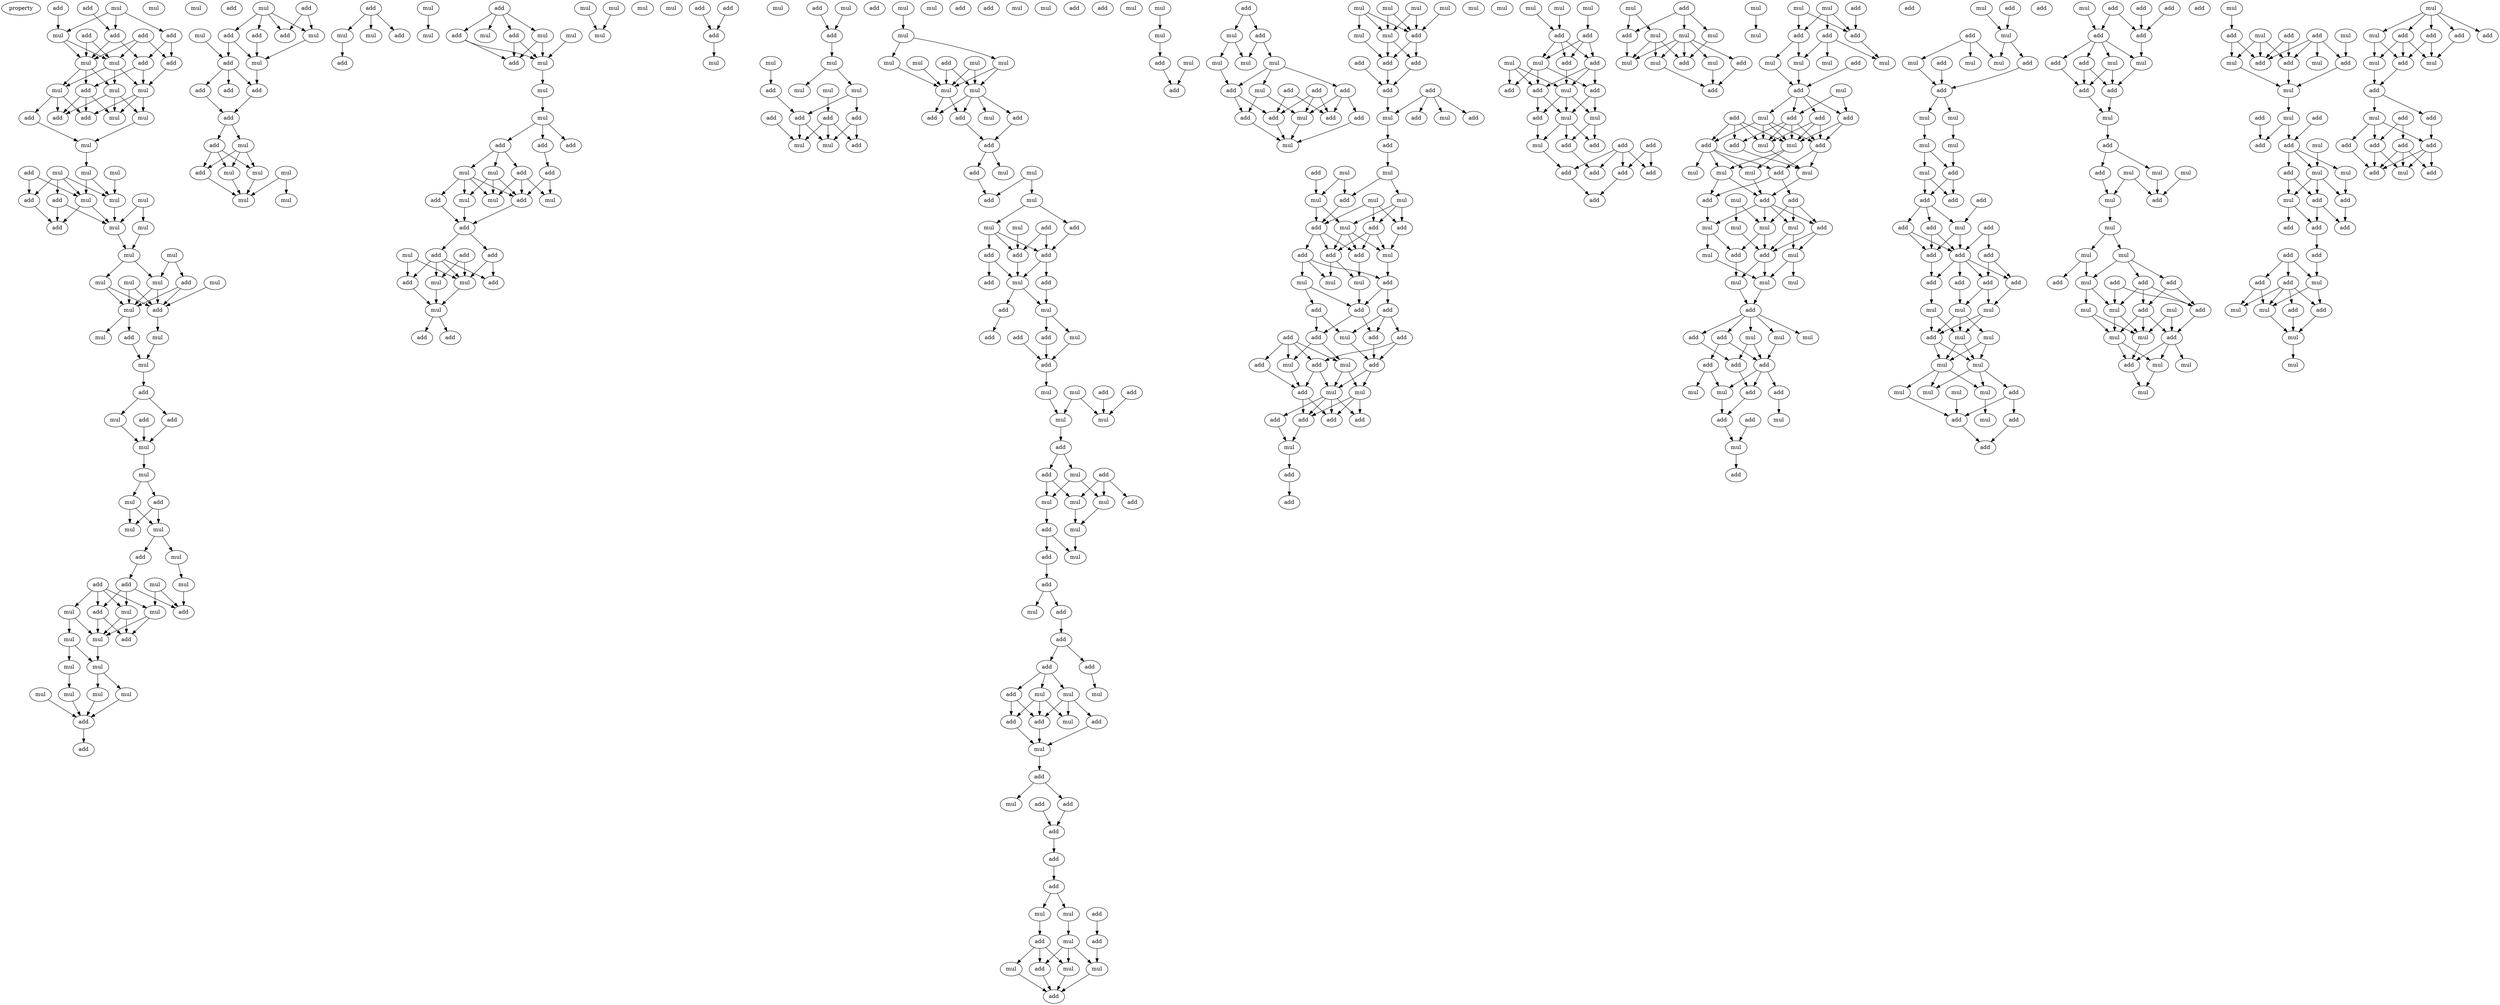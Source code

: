 digraph {
    node [fontcolor=black]
    property [mul=2,lf=1.5]
    0 [ label = mul ];
    1 [ label = mul ];
    2 [ label = add ];
    3 [ label = add ];
    4 [ label = add ];
    5 [ label = add ];
    6 [ label = add ];
    7 [ label = mul ];
    8 [ label = add ];
    9 [ label = mul ];
    10 [ label = add ];
    11 [ label = add ];
    12 [ label = mul ];
    13 [ label = mul ];
    14 [ label = mul ];
    15 [ label = mul ];
    16 [ label = add ];
    17 [ label = mul ];
    18 [ label = add ];
    19 [ label = mul ];
    20 [ label = add ];
    21 [ label = add ];
    22 [ label = mul ];
    23 [ label = add ];
    24 [ label = mul ];
    25 [ label = mul ];
    26 [ label = mul ];
    27 [ label = add ];
    28 [ label = mul ];
    29 [ label = mul ];
    30 [ label = add ];
    31 [ label = mul ];
    32 [ label = add ];
    33 [ label = mul ];
    34 [ label = mul ];
    35 [ label = mul ];
    36 [ label = mul ];
    37 [ label = add ];
    38 [ label = mul ];
    39 [ label = mul ];
    40 [ label = mul ];
    41 [ label = mul ];
    42 [ label = mul ];
    43 [ label = add ];
    44 [ label = mul ];
    45 [ label = add ];
    46 [ label = mul ];
    47 [ label = mul ];
    48 [ label = mul ];
    49 [ label = add ];
    50 [ label = mul ];
    51 [ label = add ];
    52 [ label = add ];
    53 [ label = mul ];
    54 [ label = mul ];
    55 [ label = add ];
    56 [ label = add ];
    57 [ label = mul ];
    58 [ label = mul ];
    59 [ label = mul ];
    60 [ label = add ];
    61 [ label = mul ];
    62 [ label = add ];
    63 [ label = add ];
    64 [ label = mul ];
    65 [ label = mul ];
    66 [ label = mul ];
    67 [ label = mul ];
    68 [ label = mul ];
    69 [ label = add ];
    70 [ label = add ];
    71 [ label = mul ];
    72 [ label = mul ];
    73 [ label = add ];
    74 [ label = mul ];
    75 [ label = mul ];
    76 [ label = mul ];
    77 [ label = mul ];
    78 [ label = mul ];
    79 [ label = mul ];
    80 [ label = add ];
    81 [ label = mul ];
    82 [ label = add ];
    83 [ label = add ];
    84 [ label = add ];
    85 [ label = add ];
    86 [ label = mul ];
    87 [ label = mul ];
    88 [ label = add ];
    89 [ label = add ];
    90 [ label = mul ];
    91 [ label = add ];
    92 [ label = add ];
    93 [ label = add ];
    94 [ label = add ];
    95 [ label = add ];
    96 [ label = mul ];
    97 [ label = mul ];
    98 [ label = mul ];
    99 [ label = mul ];
    100 [ label = add ];
    101 [ label = mul ];
    102 [ label = mul ];
    103 [ label = add ];
    104 [ label = mul ];
    105 [ label = mul ];
    106 [ label = mul ];
    107 [ label = add ];
    108 [ label = mul ];
    109 [ label = add ];
    110 [ label = add ];
    111 [ label = mul ];
    112 [ label = add ];
    113 [ label = add ];
    114 [ label = mul ];
    115 [ label = mul ];
    116 [ label = mul ];
    117 [ label = add ];
    118 [ label = mul ];
    119 [ label = mul ];
    120 [ label = add ];
    121 [ label = add ];
    122 [ label = add ];
    123 [ label = mul ];
    124 [ label = add ];
    125 [ label = add ];
    126 [ label = mul ];
    127 [ label = mul ];
    128 [ label = mul ];
    129 [ label = mul ];
    130 [ label = add ];
    131 [ label = add ];
    132 [ label = add ];
    133 [ label = mul ];
    134 [ label = add ];
    135 [ label = add ];
    136 [ label = add ];
    137 [ label = mul ];
    138 [ label = add ];
    139 [ label = mul ];
    140 [ label = add ];
    141 [ label = mul ];
    142 [ label = mul ];
    143 [ label = add ];
    144 [ label = mul ];
    145 [ label = add ];
    146 [ label = mul ];
    147 [ label = mul ];
    148 [ label = mul ];
    149 [ label = add ];
    150 [ label = mul ];
    151 [ label = add ];
    152 [ label = add ];
    153 [ label = add ];
    154 [ label = mul ];
    155 [ label = mul ];
    156 [ label = add ];
    157 [ label = add ];
    158 [ label = mul ];
    159 [ label = mul ];
    160 [ label = mul ];
    161 [ label = mul ];
    162 [ label = mul ];
    163 [ label = add ];
    164 [ label = add ];
    165 [ label = add ];
    166 [ label = add ];
    167 [ label = add ];
    168 [ label = mul ];
    169 [ label = mul ];
    170 [ label = add ];
    171 [ label = mul ];
    172 [ label = mul ];
    173 [ label = mul ];
    174 [ label = mul ];
    175 [ label = mul ];
    176 [ label = add ];
    177 [ label = mul ];
    178 [ label = mul ];
    179 [ label = mul ];
    180 [ label = mul ];
    181 [ label = add ];
    182 [ label = mul ];
    183 [ label = add ];
    184 [ label = add ];
    185 [ label = add ];
    186 [ label = mul ];
    187 [ label = add ];
    188 [ label = mul ];
    189 [ label = add ];
    190 [ label = add ];
    191 [ label = mul ];
    192 [ label = add ];
    193 [ label = mul ];
    194 [ label = mul ];
    195 [ label = add ];
    196 [ label = add ];
    197 [ label = add ];
    198 [ label = add ];
    199 [ label = add ];
    200 [ label = mul ];
    201 [ label = add ];
    202 [ label = add ];
    203 [ label = mul ];
    204 [ label = add ];
    205 [ label = add ];
    206 [ label = mul ];
    207 [ label = add ];
    208 [ label = add ];
    209 [ label = add ];
    210 [ label = mul ];
    211 [ label = add ];
    212 [ label = mul ];
    213 [ label = add ];
    214 [ label = mul ];
    215 [ label = mul ];
    216 [ label = add ];
    217 [ label = add ];
    218 [ label = add ];
    219 [ label = mul ];
    220 [ label = add ];
    221 [ label = mul ];
    222 [ label = mul ];
    223 [ label = mul ];
    224 [ label = mul ];
    225 [ label = add ];
    226 [ label = mul ];
    227 [ label = add ];
    228 [ label = mul ];
    229 [ label = add ];
    230 [ label = mul ];
    231 [ label = add ];
    232 [ label = mul ];
    233 [ label = add ];
    234 [ label = add ];
    235 [ label = add ];
    236 [ label = add ];
    237 [ label = mul ];
    238 [ label = mul ];
    239 [ label = mul ];
    240 [ label = mul ];
    241 [ label = add ];
    242 [ label = add ];
    243 [ label = add ];
    244 [ label = mul ];
    245 [ label = add ];
    246 [ label = add ];
    247 [ label = add ];
    248 [ label = mul ];
    249 [ label = add ];
    250 [ label = add ];
    251 [ label = add ];
    252 [ label = add ];
    253 [ label = add ];
    254 [ label = add ];
    255 [ label = mul ];
    256 [ label = mul ];
    257 [ label = mul ];
    258 [ label = add ];
    259 [ label = add ];
    260 [ label = mul ];
    261 [ label = mul ];
    262 [ label = mul ];
    263 [ label = mul ];
    264 [ label = add ];
    265 [ label = add ];
    266 [ label = mul ];
    267 [ label = mul ];
    268 [ label = mul ];
    269 [ label = add ];
    270 [ label = add ];
    271 [ label = add ];
    272 [ label = mul ];
    273 [ label = add ];
    274 [ label = mul ];
    275 [ label = mul ];
    276 [ label = mul ];
    277 [ label = add ];
    278 [ label = add ];
    279 [ label = add ];
    280 [ label = add ];
    281 [ label = mul ];
    282 [ label = mul ];
    283 [ label = add ];
    284 [ label = add ];
    285 [ label = add ];
    286 [ label = add ];
    287 [ label = mul ];
    288 [ label = mul ];
    289 [ label = mul ];
    290 [ label = mul ];
    291 [ label = mul ];
    292 [ label = mul ];
    293 [ label = mul ];
    294 [ label = mul ];
    295 [ label = add ];
    296 [ label = add ];
    297 [ label = add ];
    298 [ label = add ];
    299 [ label = add ];
    300 [ label = add ];
    301 [ label = mul ];
    302 [ label = mul ];
    303 [ label = add ];
    304 [ label = add ];
    305 [ label = add ];
    306 [ label = mul ];
    307 [ label = mul ];
    308 [ label = add ];
    309 [ label = add ];
    310 [ label = mul ];
    311 [ label = mul ];
    312 [ label = mul ];
    313 [ label = mul ];
    314 [ label = add ];
    315 [ label = add ];
    316 [ label = add ];
    317 [ label = mul ];
    318 [ label = add ];
    319 [ label = add ];
    320 [ label = add ];
    321 [ label = mul ];
    322 [ label = mul ];
    323 [ label = add ];
    324 [ label = mul ];
    325 [ label = add ];
    326 [ label = add ];
    327 [ label = add ];
    328 [ label = mul ];
    329 [ label = add ];
    330 [ label = add ];
    331 [ label = add ];
    332 [ label = add ];
    333 [ label = mul ];
    334 [ label = add ];
    335 [ label = mul ];
    336 [ label = add ];
    337 [ label = add ];
    338 [ label = mul ];
    339 [ label = add ];
    340 [ label = mul ];
    341 [ label = add ];
    342 [ label = add ];
    343 [ label = add ];
    344 [ label = add ];
    345 [ label = mul ];
    346 [ label = add ];
    347 [ label = mul ];
    348 [ label = add ];
    349 [ label = mul ];
    350 [ label = mul ];
    351 [ label = mul ];
    352 [ label = add ];
    353 [ label = add ];
    354 [ label = add ];
    355 [ label = mul ];
    356 [ label = add ];
    357 [ label = mul ];
    358 [ label = add ];
    359 [ label = add ];
    360 [ label = add ];
    361 [ label = mul ];
    362 [ label = mul ];
    363 [ label = add ];
    364 [ label = mul ];
    365 [ label = add ];
    366 [ label = mul ];
    367 [ label = add ];
    368 [ label = add ];
    369 [ label = add ];
    370 [ label = add ];
    371 [ label = add ];
    372 [ label = add ];
    373 [ label = add ];
    374 [ label = add ];
    375 [ label = mul ];
    376 [ label = add ];
    377 [ label = mul ];
    378 [ label = add ];
    379 [ label = mul ];
    380 [ label = mul ];
    381 [ label = add ];
    382 [ label = mul ];
    383 [ label = add ];
    384 [ label = mul ];
    385 [ label = mul ];
    386 [ label = add ];
    387 [ label = mul ];
    388 [ label = mul ];
    389 [ label = add ];
    390 [ label = mul ];
    391 [ label = mul ];
    392 [ label = add ];
    393 [ label = add ];
    394 [ label = add ];
    395 [ label = add ];
    396 [ label = mul ];
    397 [ label = mul ];
    398 [ label = add ];
    399 [ label = mul ];
    400 [ label = mul ];
    401 [ label = add ];
    402 [ label = mul ];
    403 [ label = add ];
    404 [ label = add ];
    405 [ label = add ];
    406 [ label = mul ];
    407 [ label = add ];
    408 [ label = add ];
    409 [ label = mul ];
    410 [ label = add ];
    411 [ label = mul ];
    412 [ label = add ];
    413 [ label = mul ];
    414 [ label = mul ];
    415 [ label = mul ];
    416 [ label = add ];
    417 [ label = mul ];
    418 [ label = add ];
    419 [ label = add ];
    420 [ label = add ];
    421 [ label = mul ];
    422 [ label = mul ];
    423 [ label = mul ];
    424 [ label = mul ];
    425 [ label = add ];
    426 [ label = mul ];
    427 [ label = mul ];
    428 [ label = mul ];
    429 [ label = add ];
    430 [ label = add ];
    431 [ label = mul ];
    432 [ label = mul ];
    433 [ label = mul ];
    434 [ label = add ];
    435 [ label = mul ];
    436 [ label = add ];
    437 [ label = add ];
    438 [ label = mul ];
    439 [ label = mul ];
    440 [ label = add ];
    441 [ label = add ];
    442 [ label = add ];
    443 [ label = add ];
    444 [ label = mul ];
    445 [ label = add ];
    446 [ label = mul ];
    447 [ label = add ];
    448 [ label = mul ];
    449 [ label = add ];
    450 [ label = mul ];
    451 [ label = mul ];
    452 [ label = add ];
    453 [ label = add ];
    454 [ label = mul ];
    455 [ label = add ];
    456 [ label = add ];
    457 [ label = mul ];
    458 [ label = mul ];
    459 [ label = add ];
    460 [ label = mul ];
    461 [ label = add ];
    462 [ label = mul ];
    463 [ label = mul ];
    464 [ label = add ];
    465 [ label = mul ];
    466 [ label = mul ];
    467 [ label = add ];
    468 [ label = mul ];
    469 [ label = add ];
    470 [ label = add ];
    471 [ label = add ];
    472 [ label = mul ];
    473 [ label = add ];
    474 [ label = add ];
    475 [ label = add ];
    476 [ label = add ];
    477 [ label = add ];
    478 [ label = add ];
    479 [ label = add ];
    480 [ label = add ];
    481 [ label = add ];
    482 [ label = add ];
    483 [ label = mul ];
    484 [ label = mul ];
    485 [ label = mul ];
    486 [ label = add ];
    487 [ label = mul ];
    488 [ label = mul ];
    489 [ label = mul ];
    490 [ label = mul ];
    491 [ label = add ];
    492 [ label = mul ];
    493 [ label = mul ];
    494 [ label = mul ];
    495 [ label = mul ];
    496 [ label = add ];
    497 [ label = add ];
    498 [ label = mul ];
    499 [ label = add ];
    500 [ label = add ];
    501 [ label = add ];
    502 [ label = mul ];
    503 [ label = add ];
    504 [ label = add ];
    505 [ label = add ];
    506 [ label = mul ];
    507 [ label = add ];
    508 [ label = mul ];
    509 [ label = add ];
    510 [ label = add ];
    511 [ label = add ];
    512 [ label = mul ];
    513 [ label = add ];
    514 [ label = mul ];
    515 [ label = add ];
    516 [ label = mul ];
    517 [ label = mul ];
    518 [ label = add ];
    519 [ label = mul ];
    520 [ label = mul ];
    521 [ label = add ];
    522 [ label = mul ];
    523 [ label = mul ];
    524 [ label = add ];
    525 [ label = mul ];
    526 [ label = add ];
    527 [ label = add ];
    528 [ label = add ];
    529 [ label = mul ];
    530 [ label = mul ];
    531 [ label = add ];
    532 [ label = mul ];
    533 [ label = add ];
    534 [ label = mul ];
    535 [ label = mul ];
    536 [ label = add ];
    537 [ label = add ];
    538 [ label = mul ];
    539 [ label = mul ];
    540 [ label = mul ];
    541 [ label = mul ];
    542 [ label = mul ];
    543 [ label = mul ];
    544 [ label = add ];
    545 [ label = add ];
    546 [ label = add ];
    547 [ label = add ];
    548 [ label = add ];
    549 [ label = add ];
    550 [ label = mul ];
    551 [ label = mul ];
    552 [ label = mul ];
    553 [ label = add ];
    554 [ label = mul ];
    555 [ label = add ];
    556 [ label = add ];
    557 [ label = add ];
    558 [ label = mul ];
    559 [ label = mul ];
    560 [ label = add ];
    561 [ label = mul ];
    562 [ label = mul ];
    563 [ label = add ];
    564 [ label = add ];
    565 [ label = add ];
    566 [ label = add ];
    567 [ label = add ];
    568 [ label = add ];
    569 [ label = add ];
    570 [ label = add ];
    571 [ label = mul ];
    572 [ label = add ];
    573 [ label = add ];
    574 [ label = add ];
    575 [ label = mul ];
    576 [ label = mul ];
    577 [ label = mul ];
    578 [ label = mul ];
    579 [ label = mul ];
    580 [ label = mul ];
    581 [ label = add ];
    582 [ label = add ];
    583 [ label = add ];
    584 [ label = add ];
    585 [ label = mul ];
    586 [ label = add ];
    587 [ label = mul ];
    588 [ label = add ];
    589 [ label = mul ];
    590 [ label = add ];
    591 [ label = add ];
    592 [ label = add ];
    593 [ label = add ];
    594 [ label = add ];
    595 [ label = add ];
    596 [ label = add ];
    597 [ label = mul ];
    598 [ label = add ];
    0 -> 5 [ name = 0 ];
    0 -> 7 [ name = 1 ];
    0 -> 8 [ name = 2 ];
    2 -> 8 [ name = 3 ];
    3 -> 7 [ name = 4 ];
    4 -> 9 [ name = 5 ];
    4 -> 11 [ name = 6 ];
    4 -> 12 [ name = 7 ];
    5 -> 10 [ name = 8 ];
    5 -> 11 [ name = 9 ];
    6 -> 9 [ name = 10 ];
    6 -> 12 [ name = 11 ];
    7 -> 9 [ name = 12 ];
    7 -> 12 [ name = 13 ];
    8 -> 9 [ name = 14 ];
    8 -> 10 [ name = 15 ];
    9 -> 13 [ name = 16 ];
    9 -> 14 [ name = 17 ];
    9 -> 16 [ name = 18 ];
    10 -> 15 [ name = 19 ];
    10 -> 16 [ name = 20 ];
    11 -> 15 [ name = 21 ];
    12 -> 13 [ name = 22 ];
    12 -> 14 [ name = 23 ];
    12 -> 15 [ name = 24 ];
    13 -> 17 [ name = 25 ];
    13 -> 18 [ name = 26 ];
    13 -> 19 [ name = 27 ];
    14 -> 18 [ name = 28 ];
    14 -> 20 [ name = 29 ];
    14 -> 21 [ name = 30 ];
    15 -> 17 [ name = 31 ];
    15 -> 19 [ name = 32 ];
    15 -> 20 [ name = 33 ];
    16 -> 18 [ name = 34 ];
    16 -> 19 [ name = 35 ];
    16 -> 20 [ name = 36 ];
    17 -> 22 [ name = 37 ];
    21 -> 22 [ name = 38 ];
    22 -> 26 [ name = 39 ];
    23 -> 29 [ name = 40 ];
    23 -> 30 [ name = 41 ];
    24 -> 27 [ name = 42 ];
    24 -> 29 [ name = 43 ];
    24 -> 30 [ name = 44 ];
    24 -> 31 [ name = 45 ];
    25 -> 31 [ name = 46 ];
    26 -> 29 [ name = 47 ];
    26 -> 31 [ name = 48 ];
    27 -> 32 [ name = 49 ];
    27 -> 33 [ name = 50 ];
    28 -> 33 [ name = 51 ];
    28 -> 34 [ name = 52 ];
    29 -> 32 [ name = 53 ];
    29 -> 33 [ name = 54 ];
    30 -> 32 [ name = 55 ];
    31 -> 33 [ name = 56 ];
    33 -> 35 [ name = 57 ];
    34 -> 35 [ name = 58 ];
    35 -> 38 [ name = 59 ];
    35 -> 40 [ name = 60 ];
    36 -> 37 [ name = 61 ];
    36 -> 40 [ name = 62 ];
    37 -> 42 [ name = 63 ];
    37 -> 43 [ name = 64 ];
    38 -> 42 [ name = 65 ];
    38 -> 43 [ name = 66 ];
    39 -> 43 [ name = 67 ];
    40 -> 42 [ name = 68 ];
    40 -> 43 [ name = 69 ];
    41 -> 42 [ name = 70 ];
    41 -> 43 [ name = 71 ];
    42 -> 44 [ name = 72 ];
    42 -> 45 [ name = 73 ];
    43 -> 47 [ name = 74 ];
    45 -> 48 [ name = 75 ];
    47 -> 48 [ name = 76 ];
    48 -> 49 [ name = 77 ];
    49 -> 50 [ name = 78 ];
    49 -> 52 [ name = 79 ];
    50 -> 53 [ name = 80 ];
    51 -> 53 [ name = 81 ];
    52 -> 53 [ name = 82 ];
    53 -> 54 [ name = 83 ];
    54 -> 56 [ name = 84 ];
    54 -> 57 [ name = 85 ];
    56 -> 58 [ name = 86 ];
    56 -> 59 [ name = 87 ];
    57 -> 58 [ name = 88 ];
    57 -> 59 [ name = 89 ];
    58 -> 60 [ name = 90 ];
    58 -> 61 [ name = 91 ];
    60 -> 62 [ name = 92 ];
    61 -> 65 [ name = 93 ];
    62 -> 67 [ name = 94 ];
    62 -> 69 [ name = 95 ];
    62 -> 70 [ name = 96 ];
    63 -> 66 [ name = 97 ];
    63 -> 67 [ name = 98 ];
    63 -> 68 [ name = 99 ];
    63 -> 70 [ name = 100 ];
    64 -> 68 [ name = 101 ];
    64 -> 69 [ name = 102 ];
    65 -> 69 [ name = 103 ];
    66 -> 71 [ name = 104 ];
    66 -> 72 [ name = 105 ];
    67 -> 71 [ name = 106 ];
    67 -> 73 [ name = 107 ];
    68 -> 71 [ name = 108 ];
    68 -> 73 [ name = 109 ];
    70 -> 71 [ name = 110 ];
    70 -> 73 [ name = 111 ];
    71 -> 74 [ name = 112 ];
    72 -> 74 [ name = 113 ];
    72 -> 75 [ name = 114 ];
    74 -> 77 [ name = 115 ];
    74 -> 79 [ name = 116 ];
    75 -> 78 [ name = 117 ];
    76 -> 80 [ name = 118 ];
    77 -> 80 [ name = 119 ];
    78 -> 80 [ name = 120 ];
    79 -> 80 [ name = 121 ];
    80 -> 83 [ name = 122 ];
    81 -> 84 [ name = 123 ];
    81 -> 85 [ name = 124 ];
    81 -> 86 [ name = 125 ];
    81 -> 88 [ name = 126 ];
    82 -> 84 [ name = 127 ];
    82 -> 86 [ name = 128 ];
    85 -> 90 [ name = 129 ];
    86 -> 90 [ name = 130 ];
    87 -> 89 [ name = 131 ];
    88 -> 89 [ name = 132 ];
    88 -> 90 [ name = 133 ];
    89 -> 91 [ name = 134 ];
    89 -> 92 [ name = 135 ];
    89 -> 93 [ name = 136 ];
    90 -> 93 [ name = 137 ];
    92 -> 94 [ name = 138 ];
    93 -> 94 [ name = 139 ];
    94 -> 95 [ name = 140 ];
    94 -> 96 [ name = 141 ];
    95 -> 97 [ name = 142 ];
    95 -> 98 [ name = 143 ];
    95 -> 100 [ name = 144 ];
    96 -> 97 [ name = 145 ];
    96 -> 98 [ name = 146 ];
    96 -> 100 [ name = 147 ];
    97 -> 102 [ name = 148 ];
    98 -> 102 [ name = 149 ];
    99 -> 101 [ name = 150 ];
    99 -> 102 [ name = 151 ];
    100 -> 102 [ name = 152 ];
    103 -> 104 [ name = 153 ];
    103 -> 105 [ name = 154 ];
    103 -> 107 [ name = 155 ];
    104 -> 109 [ name = 156 ];
    106 -> 108 [ name = 157 ];
    110 -> 111 [ name = 158 ];
    110 -> 112 [ name = 159 ];
    110 -> 113 [ name = 160 ];
    110 -> 114 [ name = 161 ];
    112 -> 116 [ name = 162 ];
    112 -> 117 [ name = 163 ];
    113 -> 116 [ name = 164 ];
    113 -> 117 [ name = 165 ];
    114 -> 116 [ name = 166 ];
    114 -> 117 [ name = 167 ];
    115 -> 116 [ name = 168 ];
    116 -> 118 [ name = 169 ];
    118 -> 119 [ name = 170 ];
    119 -> 120 [ name = 171 ];
    119 -> 121 [ name = 172 ];
    119 -> 122 [ name = 173 ];
    120 -> 123 [ name = 174 ];
    120 -> 125 [ name = 175 ];
    120 -> 126 [ name = 176 ];
    122 -> 124 [ name = 177 ];
    123 -> 127 [ name = 178 ];
    123 -> 129 [ name = 179 ];
    123 -> 130 [ name = 180 ];
    123 -> 131 [ name = 181 ];
    124 -> 128 [ name = 182 ];
    124 -> 130 [ name = 183 ];
    125 -> 128 [ name = 184 ];
    125 -> 129 [ name = 185 ];
    125 -> 130 [ name = 186 ];
    126 -> 127 [ name = 187 ];
    126 -> 129 [ name = 188 ];
    126 -> 130 [ name = 189 ];
    127 -> 132 [ name = 190 ];
    130 -> 132 [ name = 191 ];
    131 -> 132 [ name = 192 ];
    132 -> 135 [ name = 193 ];
    132 -> 136 [ name = 194 ];
    133 -> 138 [ name = 195 ];
    133 -> 139 [ name = 196 ];
    134 -> 137 [ name = 197 ];
    134 -> 139 [ name = 198 ];
    135 -> 137 [ name = 199 ];
    135 -> 138 [ name = 200 ];
    135 -> 139 [ name = 201 ];
    135 -> 140 [ name = 202 ];
    136 -> 139 [ name = 203 ];
    136 -> 140 [ name = 204 ];
    137 -> 141 [ name = 205 ];
    138 -> 141 [ name = 206 ];
    139 -> 141 [ name = 207 ];
    141 -> 143 [ name = 208 ];
    141 -> 145 [ name = 209 ];
    142 -> 146 [ name = 210 ];
    144 -> 146 [ name = 211 ];
    149 -> 152 [ name = 212 ];
    151 -> 152 [ name = 213 ];
    152 -> 154 [ name = 214 ];
    153 -> 157 [ name = 215 ];
    155 -> 157 [ name = 216 ];
    157 -> 158 [ name = 217 ];
    158 -> 160 [ name = 218 ];
    158 -> 161 [ name = 219 ];
    159 -> 163 [ name = 220 ];
    161 -> 165 [ name = 221 ];
    161 -> 166 [ name = 222 ];
    162 -> 164 [ name = 223 ];
    163 -> 165 [ name = 224 ];
    164 -> 169 [ name = 225 ];
    164 -> 170 [ name = 226 ];
    164 -> 171 [ name = 227 ];
    165 -> 169 [ name = 228 ];
    165 -> 171 [ name = 229 ];
    166 -> 170 [ name = 230 ];
    166 -> 171 [ name = 231 ];
    167 -> 169 [ name = 232 ];
    168 -> 172 [ name = 233 ];
    172 -> 173 [ name = 234 ];
    172 -> 175 [ name = 235 ];
    173 -> 178 [ name = 236 ];
    173 -> 179 [ name = 237 ];
    174 -> 178 [ name = 238 ];
    175 -> 178 [ name = 239 ];
    176 -> 178 [ name = 240 ];
    176 -> 179 [ name = 241 ];
    177 -> 178 [ name = 242 ];
    177 -> 179 [ name = 243 ];
    178 -> 181 [ name = 244 ];
    178 -> 184 [ name = 245 ];
    179 -> 180 [ name = 246 ];
    179 -> 181 [ name = 247 ];
    179 -> 183 [ name = 248 ];
    179 -> 184 [ name = 249 ];
    183 -> 185 [ name = 250 ];
    184 -> 185 [ name = 251 ];
    185 -> 186 [ name = 252 ];
    185 -> 187 [ name = 253 ];
    187 -> 189 [ name = 254 ];
    188 -> 189 [ name = 255 ];
    188 -> 191 [ name = 256 ];
    191 -> 193 [ name = 257 ];
    191 -> 195 [ name = 258 ];
    192 -> 197 [ name = 259 ];
    192 -> 198 [ name = 260 ];
    193 -> 196 [ name = 261 ];
    193 -> 197 [ name = 262 ];
    193 -> 198 [ name = 263 ];
    194 -> 197 [ name = 264 ];
    195 -> 198 [ name = 265 ];
    196 -> 200 [ name = 266 ];
    196 -> 201 [ name = 267 ];
    197 -> 200 [ name = 268 ];
    198 -> 199 [ name = 269 ];
    198 -> 200 [ name = 270 ];
    199 -> 203 [ name = 271 ];
    200 -> 202 [ name = 272 ];
    200 -> 203 [ name = 273 ];
    202 -> 207 [ name = 274 ];
    203 -> 205 [ name = 275 ];
    203 -> 206 [ name = 276 ];
    204 -> 208 [ name = 277 ];
    205 -> 208 [ name = 278 ];
    206 -> 208 [ name = 279 ];
    208 -> 210 [ name = 280 ];
    209 -> 214 [ name = 281 ];
    210 -> 215 [ name = 282 ];
    212 -> 214 [ name = 283 ];
    212 -> 215 [ name = 284 ];
    213 -> 214 [ name = 285 ];
    215 -> 216 [ name = 286 ];
    216 -> 217 [ name = 287 ];
    216 -> 219 [ name = 288 ];
    217 -> 222 [ name = 289 ];
    217 -> 223 [ name = 290 ];
    218 -> 220 [ name = 291 ];
    218 -> 221 [ name = 292 ];
    218 -> 223 [ name = 293 ];
    219 -> 221 [ name = 294 ];
    219 -> 222 [ name = 295 ];
    221 -> 224 [ name = 296 ];
    222 -> 225 [ name = 297 ];
    223 -> 224 [ name = 298 ];
    224 -> 228 [ name = 299 ];
    225 -> 227 [ name = 300 ];
    225 -> 228 [ name = 301 ];
    227 -> 229 [ name = 302 ];
    229 -> 230 [ name = 303 ];
    229 -> 231 [ name = 304 ];
    231 -> 233 [ name = 305 ];
    233 -> 234 [ name = 306 ];
    233 -> 235 [ name = 307 ];
    234 -> 236 [ name = 308 ];
    234 -> 237 [ name = 309 ];
    234 -> 239 [ name = 310 ];
    235 -> 238 [ name = 311 ];
    236 -> 241 [ name = 312 ];
    236 -> 243 [ name = 313 ];
    237 -> 240 [ name = 314 ];
    237 -> 241 [ name = 315 ];
    237 -> 243 [ name = 316 ];
    239 -> 240 [ name = 317 ];
    239 -> 241 [ name = 318 ];
    239 -> 242 [ name = 319 ];
    241 -> 244 [ name = 320 ];
    242 -> 244 [ name = 321 ];
    243 -> 244 [ name = 322 ];
    244 -> 245 [ name = 323 ];
    245 -> 248 [ name = 324 ];
    245 -> 249 [ name = 325 ];
    247 -> 250 [ name = 326 ];
    249 -> 250 [ name = 327 ];
    250 -> 251 [ name = 328 ];
    251 -> 253 [ name = 329 ];
    253 -> 256 [ name = 330 ];
    253 -> 257 [ name = 331 ];
    254 -> 258 [ name = 332 ];
    256 -> 260 [ name = 333 ];
    257 -> 259 [ name = 334 ];
    258 -> 263 [ name = 335 ];
    259 -> 261 [ name = 336 ];
    259 -> 262 [ name = 337 ];
    259 -> 264 [ name = 338 ];
    260 -> 262 [ name = 339 ];
    260 -> 263 [ name = 340 ];
    260 -> 264 [ name = 341 ];
    261 -> 265 [ name = 342 ];
    262 -> 265 [ name = 343 ];
    263 -> 265 [ name = 344 ];
    264 -> 265 [ name = 345 ];
    266 -> 267 [ name = 346 ];
    267 -> 269 [ name = 347 ];
    268 -> 270 [ name = 348 ];
    269 -> 270 [ name = 349 ];
    271 -> 272 [ name = 350 ];
    271 -> 273 [ name = 351 ];
    272 -> 274 [ name = 352 ];
    272 -> 276 [ name = 353 ];
    273 -> 274 [ name = 354 ];
    273 -> 275 [ name = 355 ];
    275 -> 277 [ name = 356 ];
    275 -> 279 [ name = 357 ];
    275 -> 281 [ name = 358 ];
    276 -> 277 [ name = 359 ];
    277 -> 283 [ name = 360 ];
    277 -> 285 [ name = 361 ];
    278 -> 282 [ name = 362 ];
    278 -> 284 [ name = 363 ];
    278 -> 285 [ name = 364 ];
    279 -> 282 [ name = 365 ];
    279 -> 284 [ name = 366 ];
    279 -> 286 [ name = 367 ];
    280 -> 284 [ name = 368 ];
    280 -> 285 [ name = 369 ];
    281 -> 282 [ name = 370 ];
    281 -> 283 [ name = 371 ];
    282 -> 287 [ name = 372 ];
    283 -> 287 [ name = 373 ];
    285 -> 287 [ name = 374 ];
    286 -> 287 [ name = 375 ];
    288 -> 293 [ name = 376 ];
    288 -> 294 [ name = 377 ];
    288 -> 295 [ name = 378 ];
    289 -> 293 [ name = 379 ];
    289 -> 295 [ name = 380 ];
    290 -> 295 [ name = 381 ];
    292 -> 293 [ name = 382 ];
    292 -> 295 [ name = 383 ];
    293 -> 297 [ name = 384 ];
    293 -> 298 [ name = 385 ];
    294 -> 297 [ name = 386 ];
    295 -> 297 [ name = 387 ];
    295 -> 298 [ name = 388 ];
    296 -> 300 [ name = 389 ];
    297 -> 300 [ name = 390 ];
    298 -> 300 [ name = 391 ];
    299 -> 301 [ name = 392 ];
    299 -> 302 [ name = 393 ];
    299 -> 303 [ name = 394 ];
    299 -> 304 [ name = 395 ];
    300 -> 302 [ name = 396 ];
    302 -> 305 [ name = 397 ];
    305 -> 306 [ name = 398 ];
    306 -> 309 [ name = 399 ];
    306 -> 311 [ name = 400 ];
    307 -> 309 [ name = 401 ];
    307 -> 312 [ name = 402 ];
    308 -> 312 [ name = 403 ];
    309 -> 316 [ name = 404 ];
    310 -> 314 [ name = 405 ];
    310 -> 315 [ name = 406 ];
    310 -> 316 [ name = 407 ];
    311 -> 313 [ name = 408 ];
    311 -> 314 [ name = 409 ];
    311 -> 315 [ name = 410 ];
    312 -> 313 [ name = 411 ];
    312 -> 316 [ name = 412 ];
    313 -> 317 [ name = 413 ];
    313 -> 318 [ name = 414 ];
    313 -> 319 [ name = 415 ];
    314 -> 317 [ name = 416 ];
    314 -> 318 [ name = 417 ];
    314 -> 319 [ name = 418 ];
    315 -> 317 [ name = 419 ];
    316 -> 318 [ name = 420 ];
    316 -> 319 [ name = 421 ];
    316 -> 320 [ name = 422 ];
    317 -> 323 [ name = 423 ];
    318 -> 322 [ name = 424 ];
    319 -> 321 [ name = 425 ];
    319 -> 322 [ name = 426 ];
    320 -> 321 [ name = 427 ];
    320 -> 323 [ name = 428 ];
    320 -> 324 [ name = 429 ];
    322 -> 325 [ name = 430 ];
    323 -> 325 [ name = 431 ];
    323 -> 326 [ name = 432 ];
    324 -> 325 [ name = 433 ];
    324 -> 327 [ name = 434 ];
    325 -> 330 [ name = 435 ];
    325 -> 331 [ name = 436 ];
    326 -> 328 [ name = 437 ];
    326 -> 329 [ name = 438 ];
    326 -> 331 [ name = 439 ];
    327 -> 328 [ name = 440 ];
    327 -> 330 [ name = 441 ];
    328 -> 334 [ name = 442 ];
    329 -> 334 [ name = 443 ];
    329 -> 336 [ name = 444 ];
    330 -> 333 [ name = 445 ];
    330 -> 335 [ name = 446 ];
    331 -> 334 [ name = 447 ];
    332 -> 333 [ name = 448 ];
    332 -> 335 [ name = 449 ];
    332 -> 336 [ name = 450 ];
    332 -> 337 [ name = 451 ];
    333 -> 338 [ name = 452 ];
    333 -> 340 [ name = 453 ];
    334 -> 338 [ name = 454 ];
    334 -> 340 [ name = 455 ];
    335 -> 339 [ name = 456 ];
    336 -> 339 [ name = 457 ];
    336 -> 340 [ name = 458 ];
    337 -> 339 [ name = 459 ];
    338 -> 342 [ name = 460 ];
    338 -> 343 [ name = 461 ];
    338 -> 344 [ name = 462 ];
    339 -> 342 [ name = 463 ];
    339 -> 344 [ name = 464 ];
    340 -> 341 [ name = 465 ];
    340 -> 342 [ name = 466 ];
    340 -> 343 [ name = 467 ];
    340 -> 344 [ name = 468 ];
    341 -> 345 [ name = 469 ];
    344 -> 345 [ name = 470 ];
    345 -> 346 [ name = 471 ];
    346 -> 348 [ name = 472 ];
    349 -> 353 [ name = 473 ];
    350 -> 353 [ name = 474 ];
    351 -> 352 [ name = 475 ];
    352 -> 354 [ name = 476 ];
    352 -> 355 [ name = 477 ];
    352 -> 356 [ name = 478 ];
    353 -> 354 [ name = 479 ];
    353 -> 355 [ name = 480 ];
    353 -> 356 [ name = 481 ];
    354 -> 359 [ name = 482 ];
    354 -> 360 [ name = 483 ];
    354 -> 361 [ name = 484 ];
    355 -> 358 [ name = 485 ];
    355 -> 359 [ name = 486 ];
    355 -> 360 [ name = 487 ];
    356 -> 361 [ name = 488 ];
    357 -> 358 [ name = 489 ];
    357 -> 359 [ name = 490 ];
    357 -> 361 [ name = 491 ];
    359 -> 362 [ name = 492 ];
    359 -> 363 [ name = 493 ];
    360 -> 362 [ name = 494 ];
    360 -> 364 [ name = 495 ];
    361 -> 362 [ name = 496 ];
    361 -> 363 [ name = 497 ];
    361 -> 364 [ name = 498 ];
    362 -> 365 [ name = 499 ];
    362 -> 366 [ name = 500 ];
    362 -> 367 [ name = 501 ];
    363 -> 366 [ name = 502 ];
    364 -> 365 [ name = 503 ];
    364 -> 367 [ name = 504 ];
    366 -> 373 [ name = 505 ];
    367 -> 372 [ name = 506 ];
    368 -> 370 [ name = 507 ];
    368 -> 371 [ name = 508 ];
    369 -> 370 [ name = 509 ];
    369 -> 371 [ name = 510 ];
    369 -> 372 [ name = 511 ];
    369 -> 373 [ name = 512 ];
    371 -> 374 [ name = 513 ];
    373 -> 374 [ name = 514 ];
    375 -> 377 [ name = 515 ];
    375 -> 378 [ name = 516 ];
    376 -> 378 [ name = 517 ];
    376 -> 379 [ name = 518 ];
    376 -> 380 [ name = 519 ];
    377 -> 381 [ name = 520 ];
    377 -> 384 [ name = 521 ];
    377 -> 385 [ name = 522 ];
    378 -> 384 [ name = 523 ];
    379 -> 381 [ name = 524 ];
    380 -> 381 [ name = 525 ];
    380 -> 382 [ name = 526 ];
    380 -> 383 [ name = 527 ];
    380 -> 384 [ name = 528 ];
    380 -> 385 [ name = 529 ];
    382 -> 386 [ name = 530 ];
    383 -> 386 [ name = 531 ];
    385 -> 386 [ name = 532 ];
    387 -> 388 [ name = 533 ];
    389 -> 395 [ name = 534 ];
    390 -> 394 [ name = 535 ];
    390 -> 395 [ name = 536 ];
    391 -> 393 [ name = 537 ];
    391 -> 394 [ name = 538 ];
    391 -> 395 [ name = 539 ];
    393 -> 396 [ name = 540 ];
    393 -> 397 [ name = 541 ];
    393 -> 400 [ name = 542 ];
    394 -> 399 [ name = 543 ];
    394 -> 400 [ name = 544 ];
    395 -> 396 [ name = 545 ];
    398 -> 401 [ name = 546 ];
    399 -> 401 [ name = 547 ];
    400 -> 401 [ name = 548 ];
    401 -> 404 [ name = 549 ];
    401 -> 405 [ name = 550 ];
    401 -> 406 [ name = 551 ];
    401 -> 407 [ name = 552 ];
    402 -> 404 [ name = 553 ];
    402 -> 405 [ name = 554 ];
    403 -> 408 [ name = 555 ];
    403 -> 409 [ name = 556 ];
    403 -> 410 [ name = 557 ];
    403 -> 411 [ name = 558 ];
    404 -> 408 [ name = 559 ];
    404 -> 409 [ name = 560 ];
    404 -> 411 [ name = 561 ];
    404 -> 412 [ name = 562 ];
    405 -> 411 [ name = 563 ];
    405 -> 412 [ name = 564 ];
    406 -> 409 [ name = 565 ];
    406 -> 410 [ name = 566 ];
    406 -> 411 [ name = 567 ];
    406 -> 412 [ name = 568 ];
    407 -> 409 [ name = 569 ];
    407 -> 411 [ name = 570 ];
    407 -> 412 [ name = 571 ];
    408 -> 415 [ name = 572 ];
    409 -> 415 [ name = 573 ];
    410 -> 413 [ name = 574 ];
    410 -> 414 [ name = 575 ];
    410 -> 416 [ name = 576 ];
    410 -> 417 [ name = 577 ];
    411 -> 414 [ name = 578 ];
    411 -> 417 [ name = 579 ];
    412 -> 415 [ name = 580 ];
    412 -> 416 [ name = 581 ];
    414 -> 418 [ name = 582 ];
    414 -> 420 [ name = 583 ];
    415 -> 420 [ name = 584 ];
    416 -> 418 [ name = 585 ];
    416 -> 419 [ name = 586 ];
    417 -> 420 [ name = 587 ];
    418 -> 423 [ name = 588 ];
    419 -> 422 [ name = 589 ];
    419 -> 425 [ name = 590 ];
    419 -> 426 [ name = 591 ];
    420 -> 422 [ name = 592 ];
    420 -> 423 [ name = 593 ];
    420 -> 425 [ name = 594 ];
    420 -> 426 [ name = 595 ];
    421 -> 424 [ name = 596 ];
    421 -> 426 [ name = 597 ];
    422 -> 427 [ name = 598 ];
    422 -> 430 [ name = 599 ];
    423 -> 428 [ name = 600 ];
    423 -> 429 [ name = 601 ];
    424 -> 430 [ name = 602 ];
    425 -> 427 [ name = 603 ];
    425 -> 430 [ name = 604 ];
    426 -> 429 [ name = 605 ];
    426 -> 430 [ name = 606 ];
    427 -> 432 [ name = 607 ];
    427 -> 433 [ name = 608 ];
    428 -> 432 [ name = 609 ];
    429 -> 431 [ name = 610 ];
    430 -> 431 [ name = 611 ];
    430 -> 432 [ name = 612 ];
    431 -> 434 [ name = 613 ];
    432 -> 434 [ name = 614 ];
    434 -> 435 [ name = 615 ];
    434 -> 436 [ name = 616 ];
    434 -> 437 [ name = 617 ];
    434 -> 438 [ name = 618 ];
    434 -> 439 [ name = 619 ];
    435 -> 442 [ name = 620 ];
    436 -> 440 [ name = 621 ];
    436 -> 442 [ name = 622 ];
    437 -> 441 [ name = 623 ];
    438 -> 441 [ name = 624 ];
    438 -> 442 [ name = 625 ];
    440 -> 444 [ name = 626 ];
    440 -> 446 [ name = 627 ];
    441 -> 445 [ name = 628 ];
    442 -> 443 [ name = 629 ];
    442 -> 444 [ name = 630 ];
    442 -> 445 [ name = 631 ];
    443 -> 448 [ name = 632 ];
    444 -> 449 [ name = 633 ];
    445 -> 449 [ name = 634 ];
    447 -> 450 [ name = 635 ];
    449 -> 450 [ name = 636 ];
    450 -> 452 [ name = 637 ];
    451 -> 454 [ name = 638 ];
    453 -> 454 [ name = 639 ];
    454 -> 458 [ name = 640 ];
    454 -> 459 [ name = 641 ];
    455 -> 457 [ name = 642 ];
    455 -> 458 [ name = 643 ];
    455 -> 460 [ name = 644 ];
    456 -> 461 [ name = 645 ];
    457 -> 461 [ name = 646 ];
    459 -> 461 [ name = 647 ];
    461 -> 462 [ name = 648 ];
    461 -> 463 [ name = 649 ];
    462 -> 466 [ name = 650 ];
    463 -> 465 [ name = 651 ];
    465 -> 467 [ name = 652 ];
    465 -> 468 [ name = 653 ];
    466 -> 467 [ name = 654 ];
    467 -> 469 [ name = 655 ];
    467 -> 471 [ name = 656 ];
    468 -> 469 [ name = 657 ];
    468 -> 471 [ name = 658 ];
    470 -> 472 [ name = 659 ];
    471 -> 472 [ name = 660 ];
    471 -> 473 [ name = 661 ];
    471 -> 474 [ name = 662 ];
    472 -> 477 [ name = 663 ];
    472 -> 478 [ name = 664 ];
    473 -> 477 [ name = 665 ];
    473 -> 478 [ name = 666 ];
    474 -> 477 [ name = 667 ];
    474 -> 478 [ name = 668 ];
    475 -> 476 [ name = 669 ];
    475 -> 478 [ name = 670 ];
    476 -> 481 [ name = 671 ];
    476 -> 482 [ name = 672 ];
    477 -> 479 [ name = 673 ];
    478 -> 479 [ name = 674 ];
    478 -> 480 [ name = 675 ];
    478 -> 481 [ name = 676 ];
    478 -> 482 [ name = 677 ];
    479 -> 483 [ name = 678 ];
    480 -> 485 [ name = 679 ];
    481 -> 484 [ name = 680 ];
    482 -> 484 [ name = 681 ];
    482 -> 485 [ name = 682 ];
    483 -> 486 [ name = 683 ];
    483 -> 488 [ name = 684 ];
    484 -> 486 [ name = 685 ];
    484 -> 488 [ name = 686 ];
    485 -> 486 [ name = 687 ];
    485 -> 487 [ name = 688 ];
    485 -> 488 [ name = 689 ];
    486 -> 489 [ name = 690 ];
    486 -> 490 [ name = 691 ];
    487 -> 489 [ name = 692 ];
    487 -> 490 [ name = 693 ];
    488 -> 489 [ name = 694 ];
    488 -> 490 [ name = 695 ];
    489 -> 492 [ name = 696 ];
    489 -> 494 [ name = 697 ];
    489 -> 495 [ name = 698 ];
    490 -> 491 [ name = 699 ];
    490 -> 492 [ name = 700 ];
    490 -> 495 [ name = 701 ];
    491 -> 496 [ name = 702 ];
    491 -> 497 [ name = 703 ];
    493 -> 496 [ name = 704 ];
    494 -> 496 [ name = 705 ];
    495 -> 498 [ name = 706 ];
    496 -> 499 [ name = 707 ];
    497 -> 499 [ name = 708 ];
    500 -> 504 [ name = 709 ];
    500 -> 505 [ name = 710 ];
    501 -> 505 [ name = 711 ];
    502 -> 504 [ name = 712 ];
    503 -> 505 [ name = 713 ];
    504 -> 506 [ name = 714 ];
    504 -> 507 [ name = 715 ];
    504 -> 508 [ name = 716 ];
    504 -> 509 [ name = 717 ];
    505 -> 508 [ name = 718 ];
    506 -> 510 [ name = 719 ];
    506 -> 511 [ name = 720 ];
    507 -> 511 [ name = 721 ];
    508 -> 510 [ name = 722 ];
    509 -> 510 [ name = 723 ];
    509 -> 511 [ name = 724 ];
    510 -> 512 [ name = 725 ];
    511 -> 512 [ name = 726 ];
    512 -> 513 [ name = 727 ];
    513 -> 515 [ name = 728 ];
    513 -> 516 [ name = 729 ];
    514 -> 518 [ name = 730 ];
    514 -> 519 [ name = 731 ];
    515 -> 519 [ name = 732 ];
    516 -> 518 [ name = 733 ];
    517 -> 518 [ name = 734 ];
    519 -> 520 [ name = 735 ];
    520 -> 522 [ name = 736 ];
    520 -> 523 [ name = 737 ];
    522 -> 524 [ name = 738 ];
    522 -> 525 [ name = 739 ];
    523 -> 525 [ name = 740 ];
    523 -> 526 [ name = 741 ];
    523 -> 527 [ name = 742 ];
    525 -> 529 [ name = 743 ];
    525 -> 532 [ name = 744 ];
    526 -> 531 [ name = 745 ];
    526 -> 532 [ name = 746 ];
    526 -> 533 [ name = 747 ];
    527 -> 531 [ name = 748 ];
    527 -> 533 [ name = 749 ];
    528 -> 532 [ name = 750 ];
    528 -> 533 [ name = 751 ];
    529 -> 534 [ name = 752 ];
    529 -> 535 [ name = 753 ];
    530 -> 535 [ name = 754 ];
    530 -> 536 [ name = 755 ];
    531 -> 534 [ name = 756 ];
    531 -> 535 [ name = 757 ];
    531 -> 536 [ name = 758 ];
    532 -> 534 [ name = 759 ];
    532 -> 535 [ name = 760 ];
    533 -> 536 [ name = 761 ];
    534 -> 537 [ name = 762 ];
    534 -> 538 [ name = 763 ];
    535 -> 537 [ name = 764 ];
    536 -> 537 [ name = 765 ];
    536 -> 538 [ name = 766 ];
    536 -> 539 [ name = 767 ];
    537 -> 540 [ name = 768 ];
    538 -> 540 [ name = 769 ];
    541 -> 545 [ name = 770 ];
    542 -> 549 [ name = 771 ];
    543 -> 547 [ name = 772 ];
    543 -> 548 [ name = 773 ];
    543 -> 551 [ name = 774 ];
    544 -> 547 [ name = 775 ];
    544 -> 548 [ name = 776 ];
    545 -> 547 [ name = 777 ];
    545 -> 551 [ name = 778 ];
    546 -> 547 [ name = 779 ];
    546 -> 548 [ name = 780 ];
    546 -> 549 [ name = 781 ];
    546 -> 550 [ name = 782 ];
    548 -> 552 [ name = 783 ];
    549 -> 552 [ name = 784 ];
    551 -> 552 [ name = 785 ];
    552 -> 554 [ name = 786 ];
    553 -> 556 [ name = 787 ];
    554 -> 556 [ name = 788 ];
    554 -> 557 [ name = 789 ];
    555 -> 557 [ name = 790 ];
    557 -> 559 [ name = 791 ];
    557 -> 560 [ name = 792 ];
    557 -> 561 [ name = 793 ];
    558 -> 561 [ name = 794 ];
    559 -> 564 [ name = 795 ];
    560 -> 562 [ name = 796 ];
    560 -> 563 [ name = 797 ];
    561 -> 562 [ name = 798 ];
    561 -> 563 [ name = 799 ];
    561 -> 564 [ name = 800 ];
    562 -> 566 [ name = 801 ];
    562 -> 567 [ name = 802 ];
    563 -> 565 [ name = 803 ];
    563 -> 566 [ name = 804 ];
    564 -> 565 [ name = 805 ];
    566 -> 569 [ name = 806 ];
    568 -> 570 [ name = 807 ];
    568 -> 571 [ name = 808 ];
    568 -> 572 [ name = 809 ];
    569 -> 571 [ name = 810 ];
    570 -> 573 [ name = 811 ];
    570 -> 574 [ name = 812 ];
    570 -> 575 [ name = 813 ];
    570 -> 576 [ name = 814 ];
    571 -> 574 [ name = 815 ];
    571 -> 576 [ name = 816 ];
    572 -> 575 [ name = 817 ];
    572 -> 576 [ name = 818 ];
    573 -> 577 [ name = 819 ];
    574 -> 577 [ name = 820 ];
    576 -> 577 [ name = 821 ];
    577 -> 578 [ name = 822 ];
    579 -> 580 [ name = 823 ];
    579 -> 581 [ name = 824 ];
    579 -> 582 [ name = 825 ];
    579 -> 583 [ name = 826 ];
    579 -> 584 [ name = 827 ];
    580 -> 586 [ name = 828 ];
    580 -> 587 [ name = 829 ];
    581 -> 585 [ name = 830 ];
    582 -> 585 [ name = 831 ];
    582 -> 586 [ name = 832 ];
    583 -> 585 [ name = 833 ];
    583 -> 586 [ name = 834 ];
    583 -> 587 [ name = 835 ];
    586 -> 588 [ name = 836 ];
    587 -> 588 [ name = 837 ];
    588 -> 589 [ name = 838 ];
    588 -> 590 [ name = 839 ];
    589 -> 593 [ name = 840 ];
    589 -> 594 [ name = 841 ];
    589 -> 595 [ name = 842 ];
    590 -> 593 [ name = 843 ];
    591 -> 592 [ name = 844 ];
    591 -> 594 [ name = 845 ];
    592 -> 596 [ name = 846 ];
    592 -> 597 [ name = 847 ];
    592 -> 598 [ name = 848 ];
    593 -> 596 [ name = 849 ];
    593 -> 597 [ name = 850 ];
    593 -> 598 [ name = 851 ];
    594 -> 597 [ name = 852 ];
    594 -> 598 [ name = 853 ];
    595 -> 598 [ name = 854 ];
}
